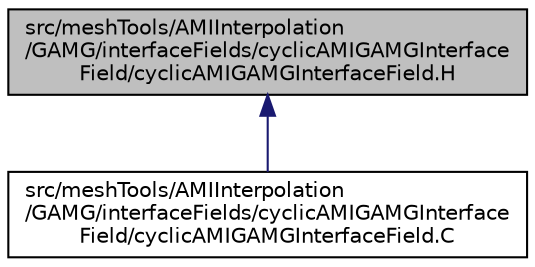 digraph "src/meshTools/AMIInterpolation/GAMG/interfaceFields/cyclicAMIGAMGInterfaceField/cyclicAMIGAMGInterfaceField.H"
{
  bgcolor="transparent";
  edge [fontname="Helvetica",fontsize="10",labelfontname="Helvetica",labelfontsize="10"];
  node [fontname="Helvetica",fontsize="10",shape=record];
  Node1 [label="src/meshTools/AMIInterpolation\l/GAMG/interfaceFields/cyclicAMIGAMGInterface\lField/cyclicAMIGAMGInterfaceField.H",height=0.2,width=0.4,color="black", fillcolor="grey75", style="filled", fontcolor="black"];
  Node1 -> Node2 [dir="back",color="midnightblue",fontsize="10",style="solid",fontname="Helvetica"];
  Node2 [label="src/meshTools/AMIInterpolation\l/GAMG/interfaceFields/cyclicAMIGAMGInterface\lField/cyclicAMIGAMGInterfaceField.C",height=0.2,width=0.4,color="black",URL="$a07132.html"];
}
